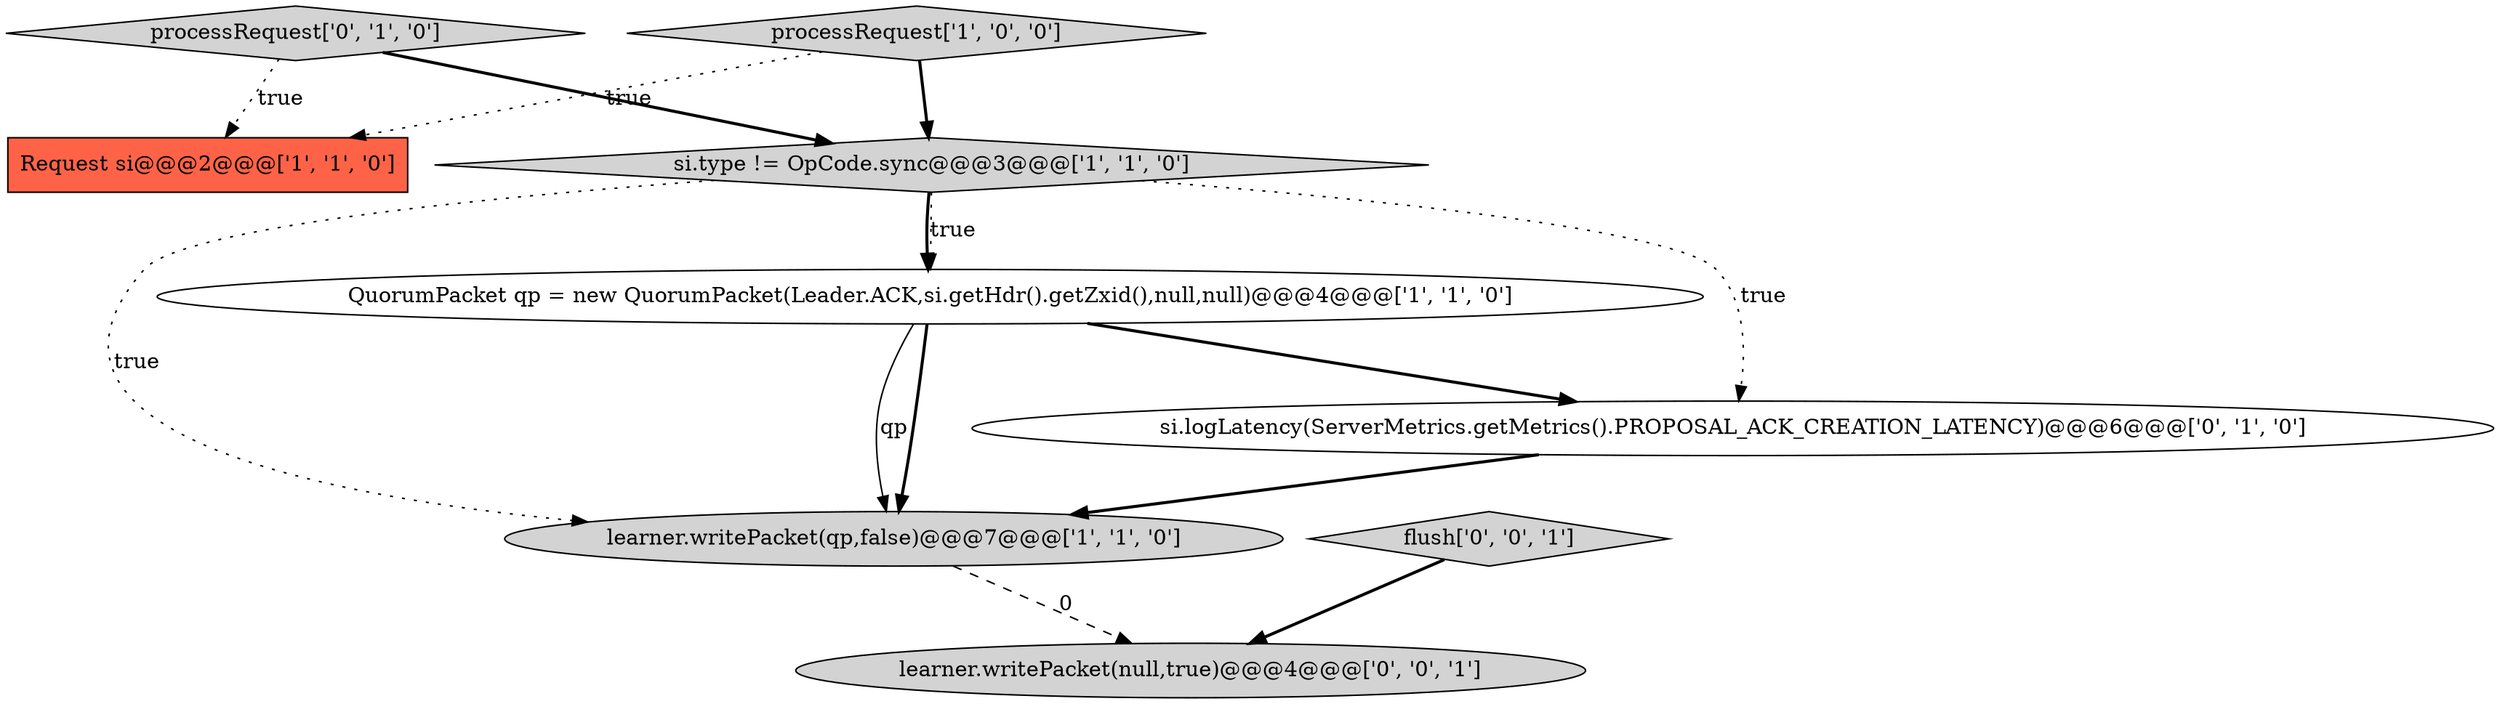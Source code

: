 digraph {
4 [style = filled, label = "Request si@@@2@@@['1', '1', '0']", fillcolor = tomato, shape = box image = "AAA0AAABBB1BBB"];
3 [style = filled, label = "si.type != OpCode.sync@@@3@@@['1', '1', '0']", fillcolor = lightgray, shape = diamond image = "AAA0AAABBB1BBB"];
5 [style = filled, label = "si.logLatency(ServerMetrics.getMetrics().PROPOSAL_ACK_CREATION_LATENCY)@@@6@@@['0', '1', '0']", fillcolor = white, shape = ellipse image = "AAA1AAABBB2BBB"];
7 [style = filled, label = "learner.writePacket(null,true)@@@4@@@['0', '0', '1']", fillcolor = lightgray, shape = ellipse image = "AAA0AAABBB3BBB"];
0 [style = filled, label = "learner.writePacket(qp,false)@@@7@@@['1', '1', '0']", fillcolor = lightgray, shape = ellipse image = "AAA0AAABBB1BBB"];
8 [style = filled, label = "flush['0', '0', '1']", fillcolor = lightgray, shape = diamond image = "AAA0AAABBB3BBB"];
1 [style = filled, label = "QuorumPacket qp = new QuorumPacket(Leader.ACK,si.getHdr().getZxid(),null,null)@@@4@@@['1', '1', '0']", fillcolor = white, shape = ellipse image = "AAA0AAABBB1BBB"];
6 [style = filled, label = "processRequest['0', '1', '0']", fillcolor = lightgray, shape = diamond image = "AAA0AAABBB2BBB"];
2 [style = filled, label = "processRequest['1', '0', '0']", fillcolor = lightgray, shape = diamond image = "AAA0AAABBB1BBB"];
8->7 [style = bold, label=""];
1->0 [style = solid, label="qp"];
6->4 [style = dotted, label="true"];
5->0 [style = bold, label=""];
0->7 [style = dashed, label="0"];
1->5 [style = bold, label=""];
2->4 [style = dotted, label="true"];
2->3 [style = bold, label=""];
3->5 [style = dotted, label="true"];
6->3 [style = bold, label=""];
3->1 [style = dotted, label="true"];
3->1 [style = bold, label=""];
1->0 [style = bold, label=""];
3->0 [style = dotted, label="true"];
}
